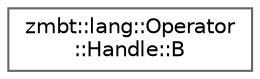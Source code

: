 digraph "Graphical Class Hierarchy"
{
 // LATEX_PDF_SIZE
  bgcolor="transparent";
  edge [fontname=Helvetica,fontsize=10,labelfontname=Helvetica,labelfontsize=10];
  node [fontname=Helvetica,fontsize=10,shape=box,height=0.2,width=0.4];
  rankdir="LR";
  Node0 [id="Node000000",label="zmbt::lang::Operator\l::Handle::B",height=0.2,width=0.4,color="grey40", fillcolor="white", style="filled",URL="$structzmbt_1_1lang_1_1Operator_1_1Handle_1_1B.html",tooltip=" "];
}
